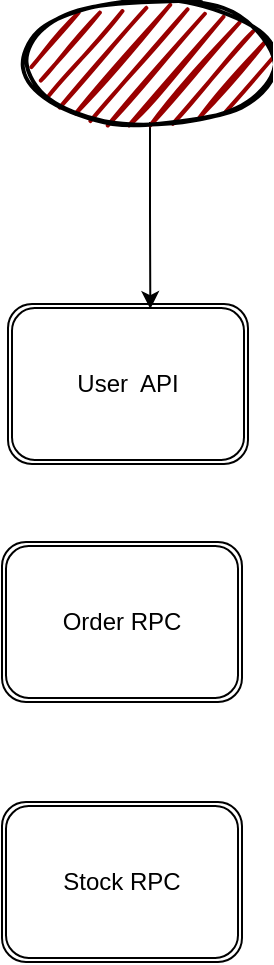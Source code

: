 <mxfile version="21.3.7" type="github">
  <diagram name="第 1 页" id="FcBB_o-VcC5ym4NvNEa3">
    <mxGraphModel dx="996" dy="541" grid="1" gridSize="10" guides="1" tooltips="1" connect="1" arrows="1" fold="1" page="1" pageScale="1" pageWidth="827" pageHeight="1169" math="0" shadow="0">
      <root>
        <mxCell id="0" />
        <mxCell id="1" parent="0" />
        <mxCell id="usJmEmrVkTozysZZ8P-m-4" value="Stock RPC" style="shape=ext;double=1;rounded=1;whiteSpace=wrap;html=1;" vertex="1" parent="1">
          <mxGeometry x="340" y="490" width="120" height="80" as="geometry" />
        </mxCell>
        <mxCell id="usJmEmrVkTozysZZ8P-m-6" value="Order RPC" style="shape=ext;double=1;rounded=1;whiteSpace=wrap;html=1;" vertex="1" parent="1">
          <mxGeometry x="340" y="360" width="120" height="80" as="geometry" />
        </mxCell>
        <mxCell id="usJmEmrVkTozysZZ8P-m-7" value="User&amp;nbsp; API" style="shape=ext;double=1;rounded=1;whiteSpace=wrap;html=1;" vertex="1" parent="1">
          <mxGeometry x="343" y="241" width="120" height="80" as="geometry" />
        </mxCell>
        <mxCell id="usJmEmrVkTozysZZ8P-m-9" style="edgeStyle=orthogonalEdgeStyle;rounded=0;orthogonalLoop=1;jettySize=auto;html=1;entryX=0.593;entryY=0.032;entryDx=0;entryDy=0;entryPerimeter=0;" edge="1" parent="1" source="usJmEmrVkTozysZZ8P-m-8" target="usJmEmrVkTozysZZ8P-m-7">
          <mxGeometry relative="1" as="geometry" />
        </mxCell>
        <mxCell id="usJmEmrVkTozysZZ8P-m-8" value="" style="ellipse;whiteSpace=wrap;html=1;strokeWidth=2;fillWeight=2;hachureGap=8;fillColor=#990000;fillStyle=dots;sketch=1;" vertex="1" parent="1">
          <mxGeometry x="354" y="90" width="120" height="60" as="geometry" />
        </mxCell>
      </root>
    </mxGraphModel>
  </diagram>
</mxfile>
